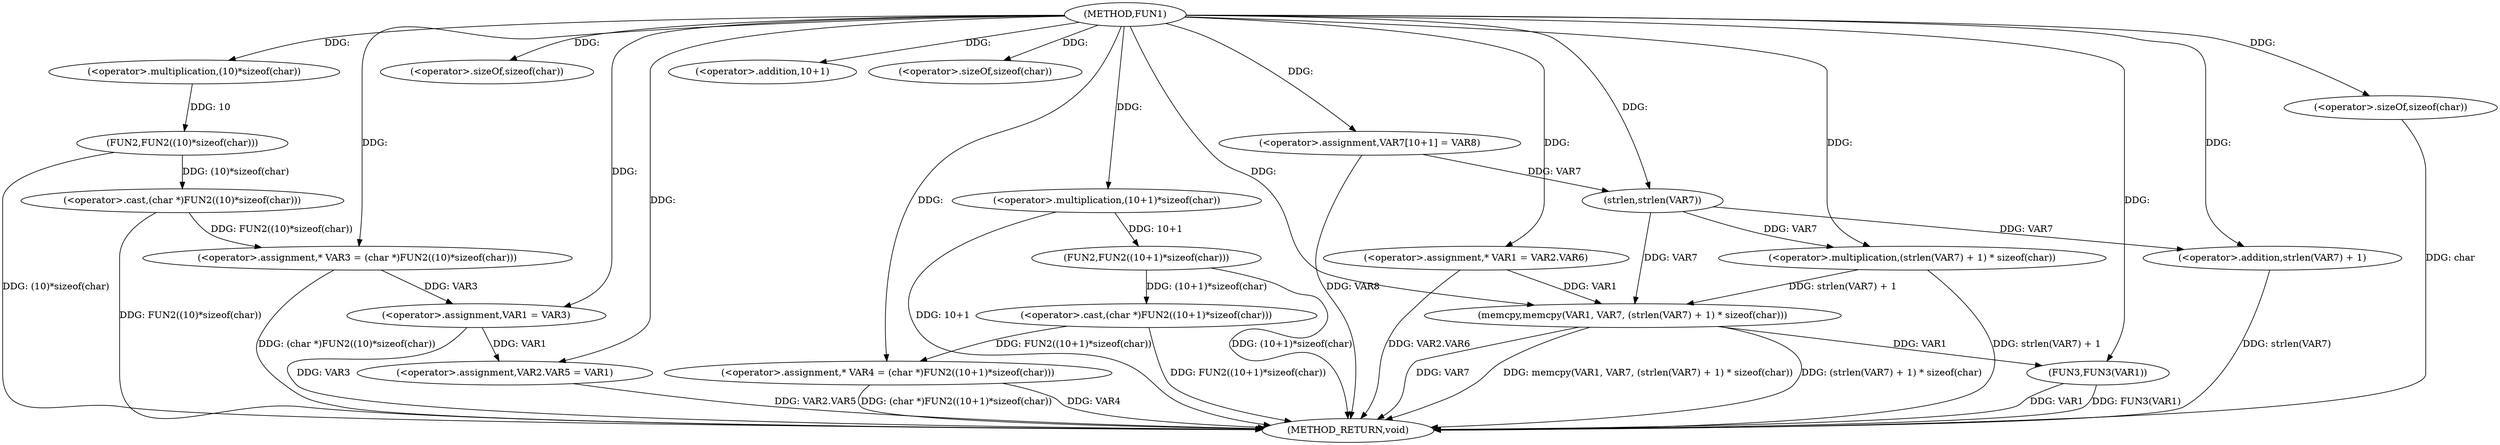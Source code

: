 digraph FUN1 {  
"1000100" [label = "(METHOD,FUN1)" ]
"1000158" [label = "(METHOD_RETURN,void)" ]
"1000105" [label = "(<operator>.assignment,* VAR3 = (char *)FUN2((10)*sizeof(char)))" ]
"1000107" [label = "(<operator>.cast,(char *)FUN2((10)*sizeof(char)))" ]
"1000109" [label = "(FUN2,FUN2((10)*sizeof(char)))" ]
"1000110" [label = "(<operator>.multiplication,(10)*sizeof(char))" ]
"1000112" [label = "(<operator>.sizeOf,sizeof(char))" ]
"1000115" [label = "(<operator>.assignment,* VAR4 = (char *)FUN2((10+1)*sizeof(char)))" ]
"1000117" [label = "(<operator>.cast,(char *)FUN2((10+1)*sizeof(char)))" ]
"1000119" [label = "(FUN2,FUN2((10+1)*sizeof(char)))" ]
"1000120" [label = "(<operator>.multiplication,(10+1)*sizeof(char))" ]
"1000121" [label = "(<operator>.addition,10+1)" ]
"1000124" [label = "(<operator>.sizeOf,sizeof(char))" ]
"1000126" [label = "(<operator>.assignment,VAR1 = VAR3)" ]
"1000129" [label = "(<operator>.assignment,VAR2.VAR5 = VAR1)" ]
"1000136" [label = "(<operator>.assignment,* VAR1 = VAR2.VAR6)" ]
"1000143" [label = "(<operator>.assignment,VAR7[10+1] = VAR8)" ]
"1000146" [label = "(memcpy,memcpy(VAR1, VAR7, (strlen(VAR7) + 1) * sizeof(char)))" ]
"1000149" [label = "(<operator>.multiplication,(strlen(VAR7) + 1) * sizeof(char))" ]
"1000150" [label = "(<operator>.addition,strlen(VAR7) + 1)" ]
"1000151" [label = "(strlen,strlen(VAR7))" ]
"1000154" [label = "(<operator>.sizeOf,sizeof(char))" ]
"1000156" [label = "(FUN3,FUN3(VAR1))" ]
  "1000115" -> "1000158"  [ label = "DDG: (char *)FUN2((10+1)*sizeof(char))"] 
  "1000156" -> "1000158"  [ label = "DDG: VAR1"] 
  "1000149" -> "1000158"  [ label = "DDG: strlen(VAR7) + 1"] 
  "1000117" -> "1000158"  [ label = "DDG: FUN2((10+1)*sizeof(char))"] 
  "1000146" -> "1000158"  [ label = "DDG: memcpy(VAR1, VAR7, (strlen(VAR7) + 1) * sizeof(char))"] 
  "1000115" -> "1000158"  [ label = "DDG: VAR4"] 
  "1000107" -> "1000158"  [ label = "DDG: FUN2((10)*sizeof(char))"] 
  "1000129" -> "1000158"  [ label = "DDG: VAR2.VAR5"] 
  "1000105" -> "1000158"  [ label = "DDG: (char *)FUN2((10)*sizeof(char))"] 
  "1000150" -> "1000158"  [ label = "DDG: strlen(VAR7)"] 
  "1000154" -> "1000158"  [ label = "DDG: char"] 
  "1000120" -> "1000158"  [ label = "DDG: 10+1"] 
  "1000146" -> "1000158"  [ label = "DDG: (strlen(VAR7) + 1) * sizeof(char)"] 
  "1000146" -> "1000158"  [ label = "DDG: VAR7"] 
  "1000109" -> "1000158"  [ label = "DDG: (10)*sizeof(char)"] 
  "1000119" -> "1000158"  [ label = "DDG: (10+1)*sizeof(char)"] 
  "1000143" -> "1000158"  [ label = "DDG: VAR8"] 
  "1000136" -> "1000158"  [ label = "DDG: VAR2.VAR6"] 
  "1000126" -> "1000158"  [ label = "DDG: VAR3"] 
  "1000156" -> "1000158"  [ label = "DDG: FUN3(VAR1)"] 
  "1000107" -> "1000105"  [ label = "DDG: FUN2((10)*sizeof(char))"] 
  "1000100" -> "1000105"  [ label = "DDG: "] 
  "1000109" -> "1000107"  [ label = "DDG: (10)*sizeof(char)"] 
  "1000110" -> "1000109"  [ label = "DDG: 10"] 
  "1000100" -> "1000110"  [ label = "DDG: "] 
  "1000100" -> "1000112"  [ label = "DDG: "] 
  "1000117" -> "1000115"  [ label = "DDG: FUN2((10+1)*sizeof(char))"] 
  "1000100" -> "1000115"  [ label = "DDG: "] 
  "1000119" -> "1000117"  [ label = "DDG: (10+1)*sizeof(char)"] 
  "1000120" -> "1000119"  [ label = "DDG: 10+1"] 
  "1000100" -> "1000120"  [ label = "DDG: "] 
  "1000100" -> "1000121"  [ label = "DDG: "] 
  "1000100" -> "1000124"  [ label = "DDG: "] 
  "1000105" -> "1000126"  [ label = "DDG: VAR3"] 
  "1000100" -> "1000126"  [ label = "DDG: "] 
  "1000126" -> "1000129"  [ label = "DDG: VAR1"] 
  "1000100" -> "1000129"  [ label = "DDG: "] 
  "1000100" -> "1000136"  [ label = "DDG: "] 
  "1000100" -> "1000143"  [ label = "DDG: "] 
  "1000136" -> "1000146"  [ label = "DDG: VAR1"] 
  "1000100" -> "1000146"  [ label = "DDG: "] 
  "1000151" -> "1000146"  [ label = "DDG: VAR7"] 
  "1000149" -> "1000146"  [ label = "DDG: strlen(VAR7) + 1"] 
  "1000151" -> "1000149"  [ label = "DDG: VAR7"] 
  "1000100" -> "1000149"  [ label = "DDG: "] 
  "1000151" -> "1000150"  [ label = "DDG: VAR7"] 
  "1000143" -> "1000151"  [ label = "DDG: VAR7"] 
  "1000100" -> "1000151"  [ label = "DDG: "] 
  "1000100" -> "1000150"  [ label = "DDG: "] 
  "1000100" -> "1000154"  [ label = "DDG: "] 
  "1000146" -> "1000156"  [ label = "DDG: VAR1"] 
  "1000100" -> "1000156"  [ label = "DDG: "] 
}
